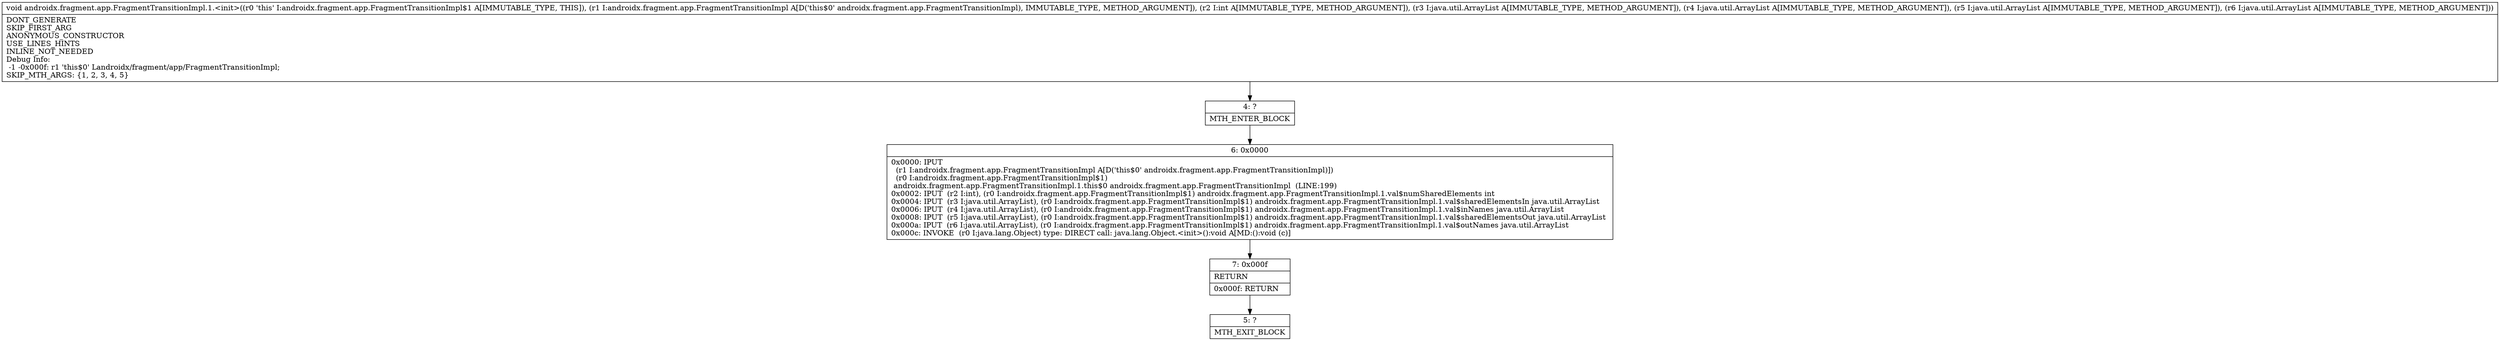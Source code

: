digraph "CFG forandroidx.fragment.app.FragmentTransitionImpl.1.\<init\>(Landroidx\/fragment\/app\/FragmentTransitionImpl;ILjava\/util\/ArrayList;Ljava\/util\/ArrayList;Ljava\/util\/ArrayList;Ljava\/util\/ArrayList;)V" {
Node_4 [shape=record,label="{4\:\ ?|MTH_ENTER_BLOCK\l}"];
Node_6 [shape=record,label="{6\:\ 0x0000|0x0000: IPUT  \l  (r1 I:androidx.fragment.app.FragmentTransitionImpl A[D('this$0' androidx.fragment.app.FragmentTransitionImpl)])\l  (r0 I:androidx.fragment.app.FragmentTransitionImpl$1)\l androidx.fragment.app.FragmentTransitionImpl.1.this$0 androidx.fragment.app.FragmentTransitionImpl  (LINE:199)\l0x0002: IPUT  (r2 I:int), (r0 I:androidx.fragment.app.FragmentTransitionImpl$1) androidx.fragment.app.FragmentTransitionImpl.1.val$numSharedElements int \l0x0004: IPUT  (r3 I:java.util.ArrayList), (r0 I:androidx.fragment.app.FragmentTransitionImpl$1) androidx.fragment.app.FragmentTransitionImpl.1.val$sharedElementsIn java.util.ArrayList \l0x0006: IPUT  (r4 I:java.util.ArrayList), (r0 I:androidx.fragment.app.FragmentTransitionImpl$1) androidx.fragment.app.FragmentTransitionImpl.1.val$inNames java.util.ArrayList \l0x0008: IPUT  (r5 I:java.util.ArrayList), (r0 I:androidx.fragment.app.FragmentTransitionImpl$1) androidx.fragment.app.FragmentTransitionImpl.1.val$sharedElementsOut java.util.ArrayList \l0x000a: IPUT  (r6 I:java.util.ArrayList), (r0 I:androidx.fragment.app.FragmentTransitionImpl$1) androidx.fragment.app.FragmentTransitionImpl.1.val$outNames java.util.ArrayList \l0x000c: INVOKE  (r0 I:java.lang.Object) type: DIRECT call: java.lang.Object.\<init\>():void A[MD:():void (c)]\l}"];
Node_7 [shape=record,label="{7\:\ 0x000f|RETURN\l|0x000f: RETURN   \l}"];
Node_5 [shape=record,label="{5\:\ ?|MTH_EXIT_BLOCK\l}"];
MethodNode[shape=record,label="{void androidx.fragment.app.FragmentTransitionImpl.1.\<init\>((r0 'this' I:androidx.fragment.app.FragmentTransitionImpl$1 A[IMMUTABLE_TYPE, THIS]), (r1 I:androidx.fragment.app.FragmentTransitionImpl A[D('this$0' androidx.fragment.app.FragmentTransitionImpl), IMMUTABLE_TYPE, METHOD_ARGUMENT]), (r2 I:int A[IMMUTABLE_TYPE, METHOD_ARGUMENT]), (r3 I:java.util.ArrayList A[IMMUTABLE_TYPE, METHOD_ARGUMENT]), (r4 I:java.util.ArrayList A[IMMUTABLE_TYPE, METHOD_ARGUMENT]), (r5 I:java.util.ArrayList A[IMMUTABLE_TYPE, METHOD_ARGUMENT]), (r6 I:java.util.ArrayList A[IMMUTABLE_TYPE, METHOD_ARGUMENT]))  | DONT_GENERATE\lSKIP_FIRST_ARG\lANONYMOUS_CONSTRUCTOR\lUSE_LINES_HINTS\lINLINE_NOT_NEEDED\lDebug Info:\l  \-1 \-0x000f: r1 'this$0' Landroidx\/fragment\/app\/FragmentTransitionImpl;\lSKIP_MTH_ARGS: \{1, 2, 3, 4, 5\}\l}"];
MethodNode -> Node_4;Node_4 -> Node_6;
Node_6 -> Node_7;
Node_7 -> Node_5;
}

